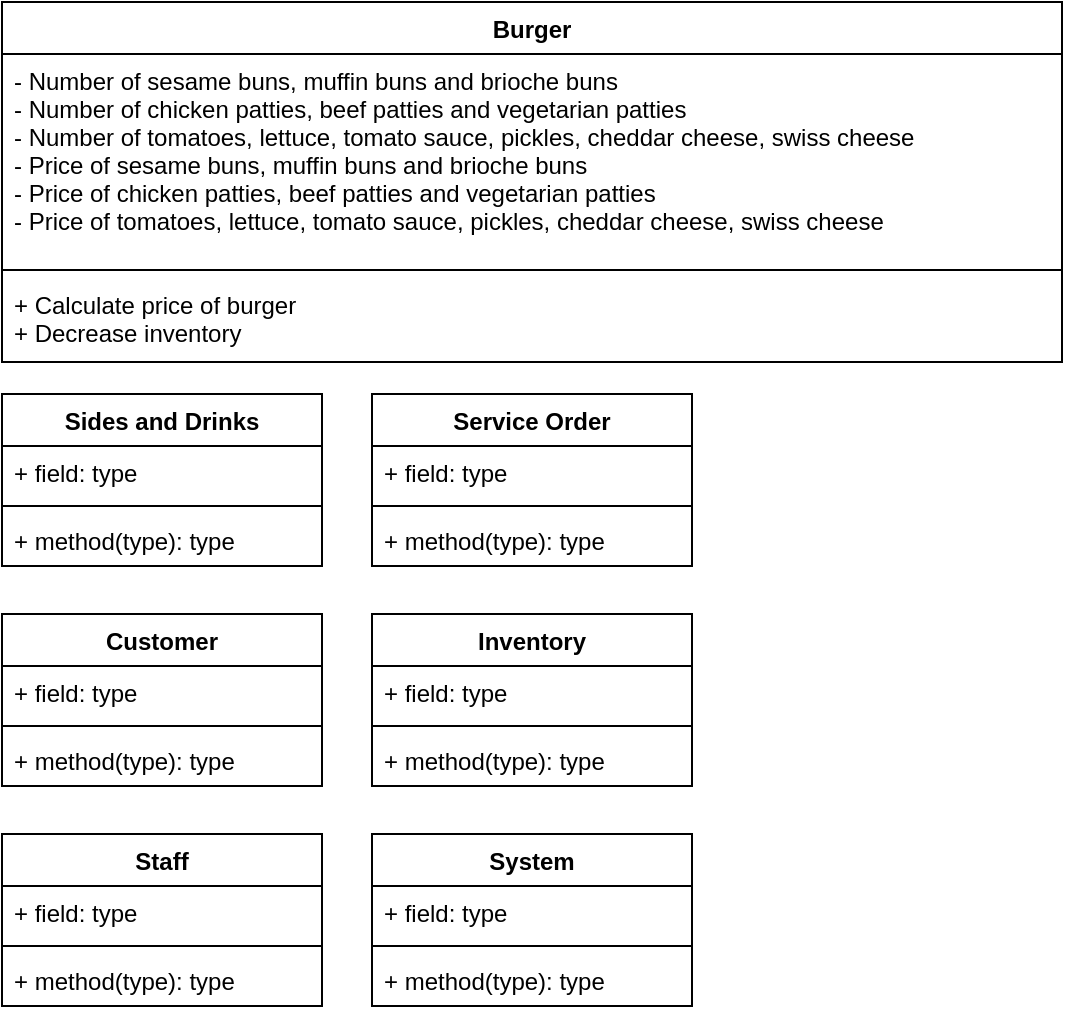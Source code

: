 <mxfile version="10.5.8" type="github"><diagram id="hB1E0TzIjqnDVcFWNVEk" name="Page-1"><mxGraphModel dx="1394" dy="739" grid="1" gridSize="10" guides="1" tooltips="1" connect="1" arrows="1" fold="1" page="1" pageScale="1" pageWidth="850" pageHeight="1100" math="0" shadow="0"><root><mxCell id="0"/><mxCell id="1" parent="0"/><mxCell id="kKkiIKWJgUM-u63rlvh--1" value="Burger" style="swimlane;fontStyle=1;align=center;verticalAlign=top;childLayout=stackLayout;horizontal=1;startSize=26;horizontalStack=0;resizeParent=1;resizeParentMax=0;resizeLast=0;collapsible=1;marginBottom=0;" parent="1" vertex="1"><mxGeometry x="30" y="24" width="530" height="180" as="geometry"/></mxCell><mxCell id="kKkiIKWJgUM-u63rlvh--2" value="- Number of sesame buns, muffin buns and brioche buns&#xA;- Number of chicken patties, beef patties and vegetarian patties&#xA;- Number of tomatoes, lettuce, tomato sauce, pickles, cheddar cheese, swiss cheese&#xA;- Price of sesame buns, muffin buns and brioche buns&#xA;- Price of chicken patties, beef patties and vegetarian patties&#xA;- Price of tomatoes, lettuce, tomato sauce, pickles, cheddar cheese, swiss cheese" style="text;strokeColor=none;fillColor=none;align=left;verticalAlign=top;spacingLeft=4;spacingRight=4;overflow=hidden;rotatable=0;points=[[0,0.5],[1,0.5]];portConstraint=eastwest;" parent="kKkiIKWJgUM-u63rlvh--1" vertex="1"><mxGeometry y="26" width="530" height="104" as="geometry"/></mxCell><mxCell id="kKkiIKWJgUM-u63rlvh--3" value="" style="line;strokeWidth=1;fillColor=none;align=left;verticalAlign=middle;spacingTop=-1;spacingLeft=3;spacingRight=3;rotatable=0;labelPosition=right;points=[];portConstraint=eastwest;" parent="kKkiIKWJgUM-u63rlvh--1" vertex="1"><mxGeometry y="130" width="530" height="8" as="geometry"/></mxCell><mxCell id="kKkiIKWJgUM-u63rlvh--4" value="+ Calculate price of burger&#xA;+ Decrease inventory&#xA; " style="text;strokeColor=none;fillColor=none;align=left;verticalAlign=top;spacingLeft=4;spacingRight=4;overflow=hidden;rotatable=0;points=[[0,0.5],[1,0.5]];portConstraint=eastwest;" parent="kKkiIKWJgUM-u63rlvh--1" vertex="1"><mxGeometry y="138" width="530" height="42" as="geometry"/></mxCell><mxCell id="l01WPTEDceX4tPIUeHJr-1" value="Sides and Drinks" style="swimlane;fontStyle=1;align=center;verticalAlign=top;childLayout=stackLayout;horizontal=1;startSize=26;horizontalStack=0;resizeParent=1;resizeParentMax=0;resizeLast=0;collapsible=1;marginBottom=0;" vertex="1" parent="1"><mxGeometry x="30" y="220" width="160" height="86" as="geometry"/></mxCell><mxCell id="l01WPTEDceX4tPIUeHJr-2" value="+ field: type" style="text;strokeColor=none;fillColor=none;align=left;verticalAlign=top;spacingLeft=4;spacingRight=4;overflow=hidden;rotatable=0;points=[[0,0.5],[1,0.5]];portConstraint=eastwest;" vertex="1" parent="l01WPTEDceX4tPIUeHJr-1"><mxGeometry y="26" width="160" height="26" as="geometry"/></mxCell><mxCell id="l01WPTEDceX4tPIUeHJr-3" value="" style="line;strokeWidth=1;fillColor=none;align=left;verticalAlign=middle;spacingTop=-1;spacingLeft=3;spacingRight=3;rotatable=0;labelPosition=right;points=[];portConstraint=eastwest;" vertex="1" parent="l01WPTEDceX4tPIUeHJr-1"><mxGeometry y="52" width="160" height="8" as="geometry"/></mxCell><mxCell id="l01WPTEDceX4tPIUeHJr-4" value="+ method(type): type" style="text;strokeColor=none;fillColor=none;align=left;verticalAlign=top;spacingLeft=4;spacingRight=4;overflow=hidden;rotatable=0;points=[[0,0.5],[1,0.5]];portConstraint=eastwest;" vertex="1" parent="l01WPTEDceX4tPIUeHJr-1"><mxGeometry y="60" width="160" height="26" as="geometry"/></mxCell><mxCell id="l01WPTEDceX4tPIUeHJr-5" value="Customer" style="swimlane;fontStyle=1;align=center;verticalAlign=top;childLayout=stackLayout;horizontal=1;startSize=26;horizontalStack=0;resizeParent=1;resizeParentMax=0;resizeLast=0;collapsible=1;marginBottom=0;" vertex="1" parent="1"><mxGeometry x="30" y="330" width="160" height="86" as="geometry"/></mxCell><mxCell id="l01WPTEDceX4tPIUeHJr-6" value="+ field: type" style="text;strokeColor=none;fillColor=none;align=left;verticalAlign=top;spacingLeft=4;spacingRight=4;overflow=hidden;rotatable=0;points=[[0,0.5],[1,0.5]];portConstraint=eastwest;" vertex="1" parent="l01WPTEDceX4tPIUeHJr-5"><mxGeometry y="26" width="160" height="26" as="geometry"/></mxCell><mxCell id="l01WPTEDceX4tPIUeHJr-7" value="" style="line;strokeWidth=1;fillColor=none;align=left;verticalAlign=middle;spacingTop=-1;spacingLeft=3;spacingRight=3;rotatable=0;labelPosition=right;points=[];portConstraint=eastwest;" vertex="1" parent="l01WPTEDceX4tPIUeHJr-5"><mxGeometry y="52" width="160" height="8" as="geometry"/></mxCell><mxCell id="l01WPTEDceX4tPIUeHJr-8" value="+ method(type): type" style="text;strokeColor=none;fillColor=none;align=left;verticalAlign=top;spacingLeft=4;spacingRight=4;overflow=hidden;rotatable=0;points=[[0,0.5],[1,0.5]];portConstraint=eastwest;" vertex="1" parent="l01WPTEDceX4tPIUeHJr-5"><mxGeometry y="60" width="160" height="26" as="geometry"/></mxCell><mxCell id="l01WPTEDceX4tPIUeHJr-9" value="Staff" style="swimlane;fontStyle=1;align=center;verticalAlign=top;childLayout=stackLayout;horizontal=1;startSize=26;horizontalStack=0;resizeParent=1;resizeParentMax=0;resizeLast=0;collapsible=1;marginBottom=0;" vertex="1" parent="1"><mxGeometry x="30" y="440" width="160" height="86" as="geometry"/></mxCell><mxCell id="l01WPTEDceX4tPIUeHJr-10" value="+ field: type" style="text;strokeColor=none;fillColor=none;align=left;verticalAlign=top;spacingLeft=4;spacingRight=4;overflow=hidden;rotatable=0;points=[[0,0.5],[1,0.5]];portConstraint=eastwest;" vertex="1" parent="l01WPTEDceX4tPIUeHJr-9"><mxGeometry y="26" width="160" height="26" as="geometry"/></mxCell><mxCell id="l01WPTEDceX4tPIUeHJr-11" value="" style="line;strokeWidth=1;fillColor=none;align=left;verticalAlign=middle;spacingTop=-1;spacingLeft=3;spacingRight=3;rotatable=0;labelPosition=right;points=[];portConstraint=eastwest;" vertex="1" parent="l01WPTEDceX4tPIUeHJr-9"><mxGeometry y="52" width="160" height="8" as="geometry"/></mxCell><mxCell id="l01WPTEDceX4tPIUeHJr-12" value="+ method(type): type" style="text;strokeColor=none;fillColor=none;align=left;verticalAlign=top;spacingLeft=4;spacingRight=4;overflow=hidden;rotatable=0;points=[[0,0.5],[1,0.5]];portConstraint=eastwest;" vertex="1" parent="l01WPTEDceX4tPIUeHJr-9"><mxGeometry y="60" width="160" height="26" as="geometry"/></mxCell><mxCell id="l01WPTEDceX4tPIUeHJr-13" value="Service Order" style="swimlane;fontStyle=1;align=center;verticalAlign=top;childLayout=stackLayout;horizontal=1;startSize=26;horizontalStack=0;resizeParent=1;resizeParentMax=0;resizeLast=0;collapsible=1;marginBottom=0;" vertex="1" parent="1"><mxGeometry x="215" y="220" width="160" height="86" as="geometry"/></mxCell><mxCell id="l01WPTEDceX4tPIUeHJr-14" value="+ field: type" style="text;strokeColor=none;fillColor=none;align=left;verticalAlign=top;spacingLeft=4;spacingRight=4;overflow=hidden;rotatable=0;points=[[0,0.5],[1,0.5]];portConstraint=eastwest;" vertex="1" parent="l01WPTEDceX4tPIUeHJr-13"><mxGeometry y="26" width="160" height="26" as="geometry"/></mxCell><mxCell id="l01WPTEDceX4tPIUeHJr-15" value="" style="line;strokeWidth=1;fillColor=none;align=left;verticalAlign=middle;spacingTop=-1;spacingLeft=3;spacingRight=3;rotatable=0;labelPosition=right;points=[];portConstraint=eastwest;" vertex="1" parent="l01WPTEDceX4tPIUeHJr-13"><mxGeometry y="52" width="160" height="8" as="geometry"/></mxCell><mxCell id="l01WPTEDceX4tPIUeHJr-16" value="+ method(type): type" style="text;strokeColor=none;fillColor=none;align=left;verticalAlign=top;spacingLeft=4;spacingRight=4;overflow=hidden;rotatable=0;points=[[0,0.5],[1,0.5]];portConstraint=eastwest;" vertex="1" parent="l01WPTEDceX4tPIUeHJr-13"><mxGeometry y="60" width="160" height="26" as="geometry"/></mxCell><mxCell id="l01WPTEDceX4tPIUeHJr-17" value="Inventory" style="swimlane;fontStyle=1;align=center;verticalAlign=top;childLayout=stackLayout;horizontal=1;startSize=26;horizontalStack=0;resizeParent=1;resizeParentMax=0;resizeLast=0;collapsible=1;marginBottom=0;" vertex="1" parent="1"><mxGeometry x="215" y="330" width="160" height="86" as="geometry"/></mxCell><mxCell id="l01WPTEDceX4tPIUeHJr-18" value="+ field: type" style="text;strokeColor=none;fillColor=none;align=left;verticalAlign=top;spacingLeft=4;spacingRight=4;overflow=hidden;rotatable=0;points=[[0,0.5],[1,0.5]];portConstraint=eastwest;" vertex="1" parent="l01WPTEDceX4tPIUeHJr-17"><mxGeometry y="26" width="160" height="26" as="geometry"/></mxCell><mxCell id="l01WPTEDceX4tPIUeHJr-19" value="" style="line;strokeWidth=1;fillColor=none;align=left;verticalAlign=middle;spacingTop=-1;spacingLeft=3;spacingRight=3;rotatable=0;labelPosition=right;points=[];portConstraint=eastwest;" vertex="1" parent="l01WPTEDceX4tPIUeHJr-17"><mxGeometry y="52" width="160" height="8" as="geometry"/></mxCell><mxCell id="l01WPTEDceX4tPIUeHJr-20" value="+ method(type): type" style="text;strokeColor=none;fillColor=none;align=left;verticalAlign=top;spacingLeft=4;spacingRight=4;overflow=hidden;rotatable=0;points=[[0,0.5],[1,0.5]];portConstraint=eastwest;" vertex="1" parent="l01WPTEDceX4tPIUeHJr-17"><mxGeometry y="60" width="160" height="26" as="geometry"/></mxCell><mxCell id="l01WPTEDceX4tPIUeHJr-21" value="System" style="swimlane;fontStyle=1;align=center;verticalAlign=top;childLayout=stackLayout;horizontal=1;startSize=26;horizontalStack=0;resizeParent=1;resizeParentMax=0;resizeLast=0;collapsible=1;marginBottom=0;" vertex="1" parent="1"><mxGeometry x="215" y="440" width="160" height="86" as="geometry"/></mxCell><mxCell id="l01WPTEDceX4tPIUeHJr-22" value="+ field: type" style="text;strokeColor=none;fillColor=none;align=left;verticalAlign=top;spacingLeft=4;spacingRight=4;overflow=hidden;rotatable=0;points=[[0,0.5],[1,0.5]];portConstraint=eastwest;" vertex="1" parent="l01WPTEDceX4tPIUeHJr-21"><mxGeometry y="26" width="160" height="26" as="geometry"/></mxCell><mxCell id="l01WPTEDceX4tPIUeHJr-23" value="" style="line;strokeWidth=1;fillColor=none;align=left;verticalAlign=middle;spacingTop=-1;spacingLeft=3;spacingRight=3;rotatable=0;labelPosition=right;points=[];portConstraint=eastwest;" vertex="1" parent="l01WPTEDceX4tPIUeHJr-21"><mxGeometry y="52" width="160" height="8" as="geometry"/></mxCell><mxCell id="l01WPTEDceX4tPIUeHJr-24" value="+ method(type): type" style="text;strokeColor=none;fillColor=none;align=left;verticalAlign=top;spacingLeft=4;spacingRight=4;overflow=hidden;rotatable=0;points=[[0,0.5],[1,0.5]];portConstraint=eastwest;" vertex="1" parent="l01WPTEDceX4tPIUeHJr-21"><mxGeometry y="60" width="160" height="26" as="geometry"/></mxCell></root></mxGraphModel></diagram></mxfile>